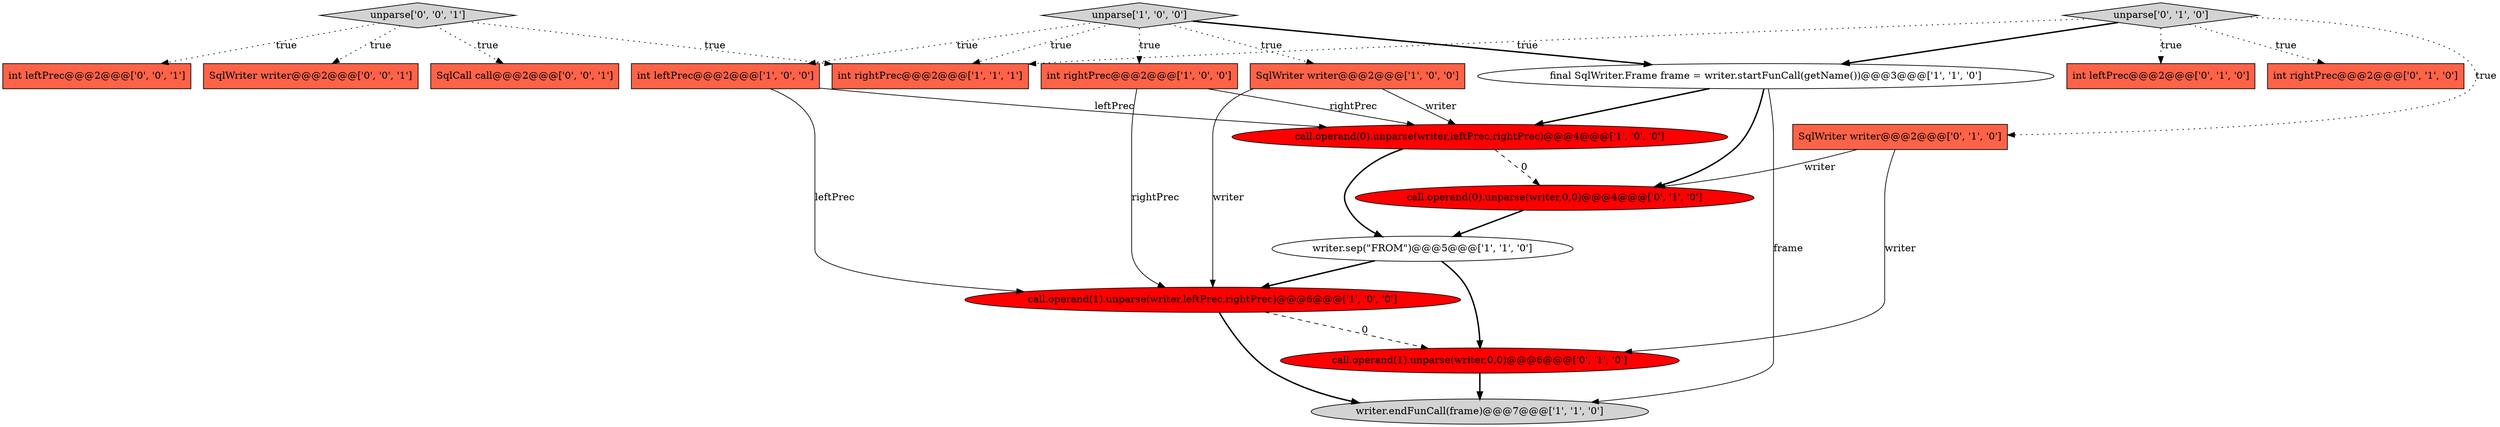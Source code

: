 digraph {
19 [style = filled, label = "unparse['0', '0', '1']", fillcolor = lightgray, shape = diamond image = "AAA0AAABBB3BBB"];
2 [style = filled, label = "writer.endFunCall(frame)@@@7@@@['1', '1', '0']", fillcolor = lightgray, shape = ellipse image = "AAA0AAABBB1BBB"];
0 [style = filled, label = "final SqlWriter.Frame frame = writer.startFunCall(getName())@@@3@@@['1', '1', '0']", fillcolor = white, shape = ellipse image = "AAA0AAABBB1BBB"];
10 [style = filled, label = "int rightPrec@@@2@@@['0', '1', '0']", fillcolor = tomato, shape = box image = "AAA0AAABBB2BBB"];
9 [style = filled, label = "int rightPrec@@@2@@@['1', '1', '1']", fillcolor = tomato, shape = box image = "AAA0AAABBB1BBB"];
5 [style = filled, label = "int rightPrec@@@2@@@['1', '0', '0']", fillcolor = tomato, shape = box image = "AAA0AAABBB1BBB"];
11 [style = filled, label = "call.operand(0).unparse(writer,0,0)@@@4@@@['0', '1', '0']", fillcolor = red, shape = ellipse image = "AAA1AAABBB2BBB"];
4 [style = filled, label = "SqlWriter writer@@@2@@@['1', '0', '0']", fillcolor = tomato, shape = box image = "AAA0AAABBB1BBB"];
6 [style = filled, label = "writer.sep(\"FROM\")@@@5@@@['1', '1', '0']", fillcolor = white, shape = ellipse image = "AAA0AAABBB1BBB"];
12 [style = filled, label = "SqlWriter writer@@@2@@@['0', '1', '0']", fillcolor = tomato, shape = box image = "AAA0AAABBB2BBB"];
13 [style = filled, label = "int leftPrec@@@2@@@['0', '1', '0']", fillcolor = tomato, shape = box image = "AAA0AAABBB2BBB"];
14 [style = filled, label = "call.operand(1).unparse(writer,0,0)@@@6@@@['0', '1', '0']", fillcolor = red, shape = ellipse image = "AAA1AAABBB2BBB"];
3 [style = filled, label = "call.operand(1).unparse(writer,leftPrec,rightPrec)@@@6@@@['1', '0', '0']", fillcolor = red, shape = ellipse image = "AAA1AAABBB1BBB"];
18 [style = filled, label = "SqlWriter writer@@@2@@@['0', '0', '1']", fillcolor = tomato, shape = box image = "AAA0AAABBB3BBB"];
8 [style = filled, label = "int leftPrec@@@2@@@['1', '0', '0']", fillcolor = tomato, shape = box image = "AAA0AAABBB1BBB"];
16 [style = filled, label = "SqlCall call@@@2@@@['0', '0', '1']", fillcolor = tomato, shape = box image = "AAA0AAABBB3BBB"];
1 [style = filled, label = "call.operand(0).unparse(writer,leftPrec,rightPrec)@@@4@@@['1', '0', '0']", fillcolor = red, shape = ellipse image = "AAA1AAABBB1BBB"];
7 [style = filled, label = "unparse['1', '0', '0']", fillcolor = lightgray, shape = diamond image = "AAA0AAABBB1BBB"];
15 [style = filled, label = "unparse['0', '1', '0']", fillcolor = lightgray, shape = diamond image = "AAA0AAABBB2BBB"];
17 [style = filled, label = "int leftPrec@@@2@@@['0', '0', '1']", fillcolor = tomato, shape = box image = "AAA0AAABBB3BBB"];
6->3 [style = bold, label=""];
4->3 [style = solid, label="writer"];
12->11 [style = solid, label="writer"];
19->17 [style = dotted, label="true"];
11->6 [style = bold, label=""];
19->18 [style = dotted, label="true"];
0->11 [style = bold, label=""];
15->10 [style = dotted, label="true"];
7->0 [style = bold, label=""];
7->9 [style = dotted, label="true"];
5->3 [style = solid, label="rightPrec"];
15->9 [style = dotted, label="true"];
15->13 [style = dotted, label="true"];
7->5 [style = dotted, label="true"];
4->1 [style = solid, label="writer"];
6->14 [style = bold, label=""];
1->6 [style = bold, label=""];
0->2 [style = solid, label="frame"];
3->2 [style = bold, label=""];
1->11 [style = dashed, label="0"];
0->1 [style = bold, label=""];
15->0 [style = bold, label=""];
7->4 [style = dotted, label="true"];
19->9 [style = dotted, label="true"];
8->3 [style = solid, label="leftPrec"];
19->16 [style = dotted, label="true"];
15->12 [style = dotted, label="true"];
12->14 [style = solid, label="writer"];
14->2 [style = bold, label=""];
5->1 [style = solid, label="rightPrec"];
3->14 [style = dashed, label="0"];
7->8 [style = dotted, label="true"];
8->1 [style = solid, label="leftPrec"];
}
